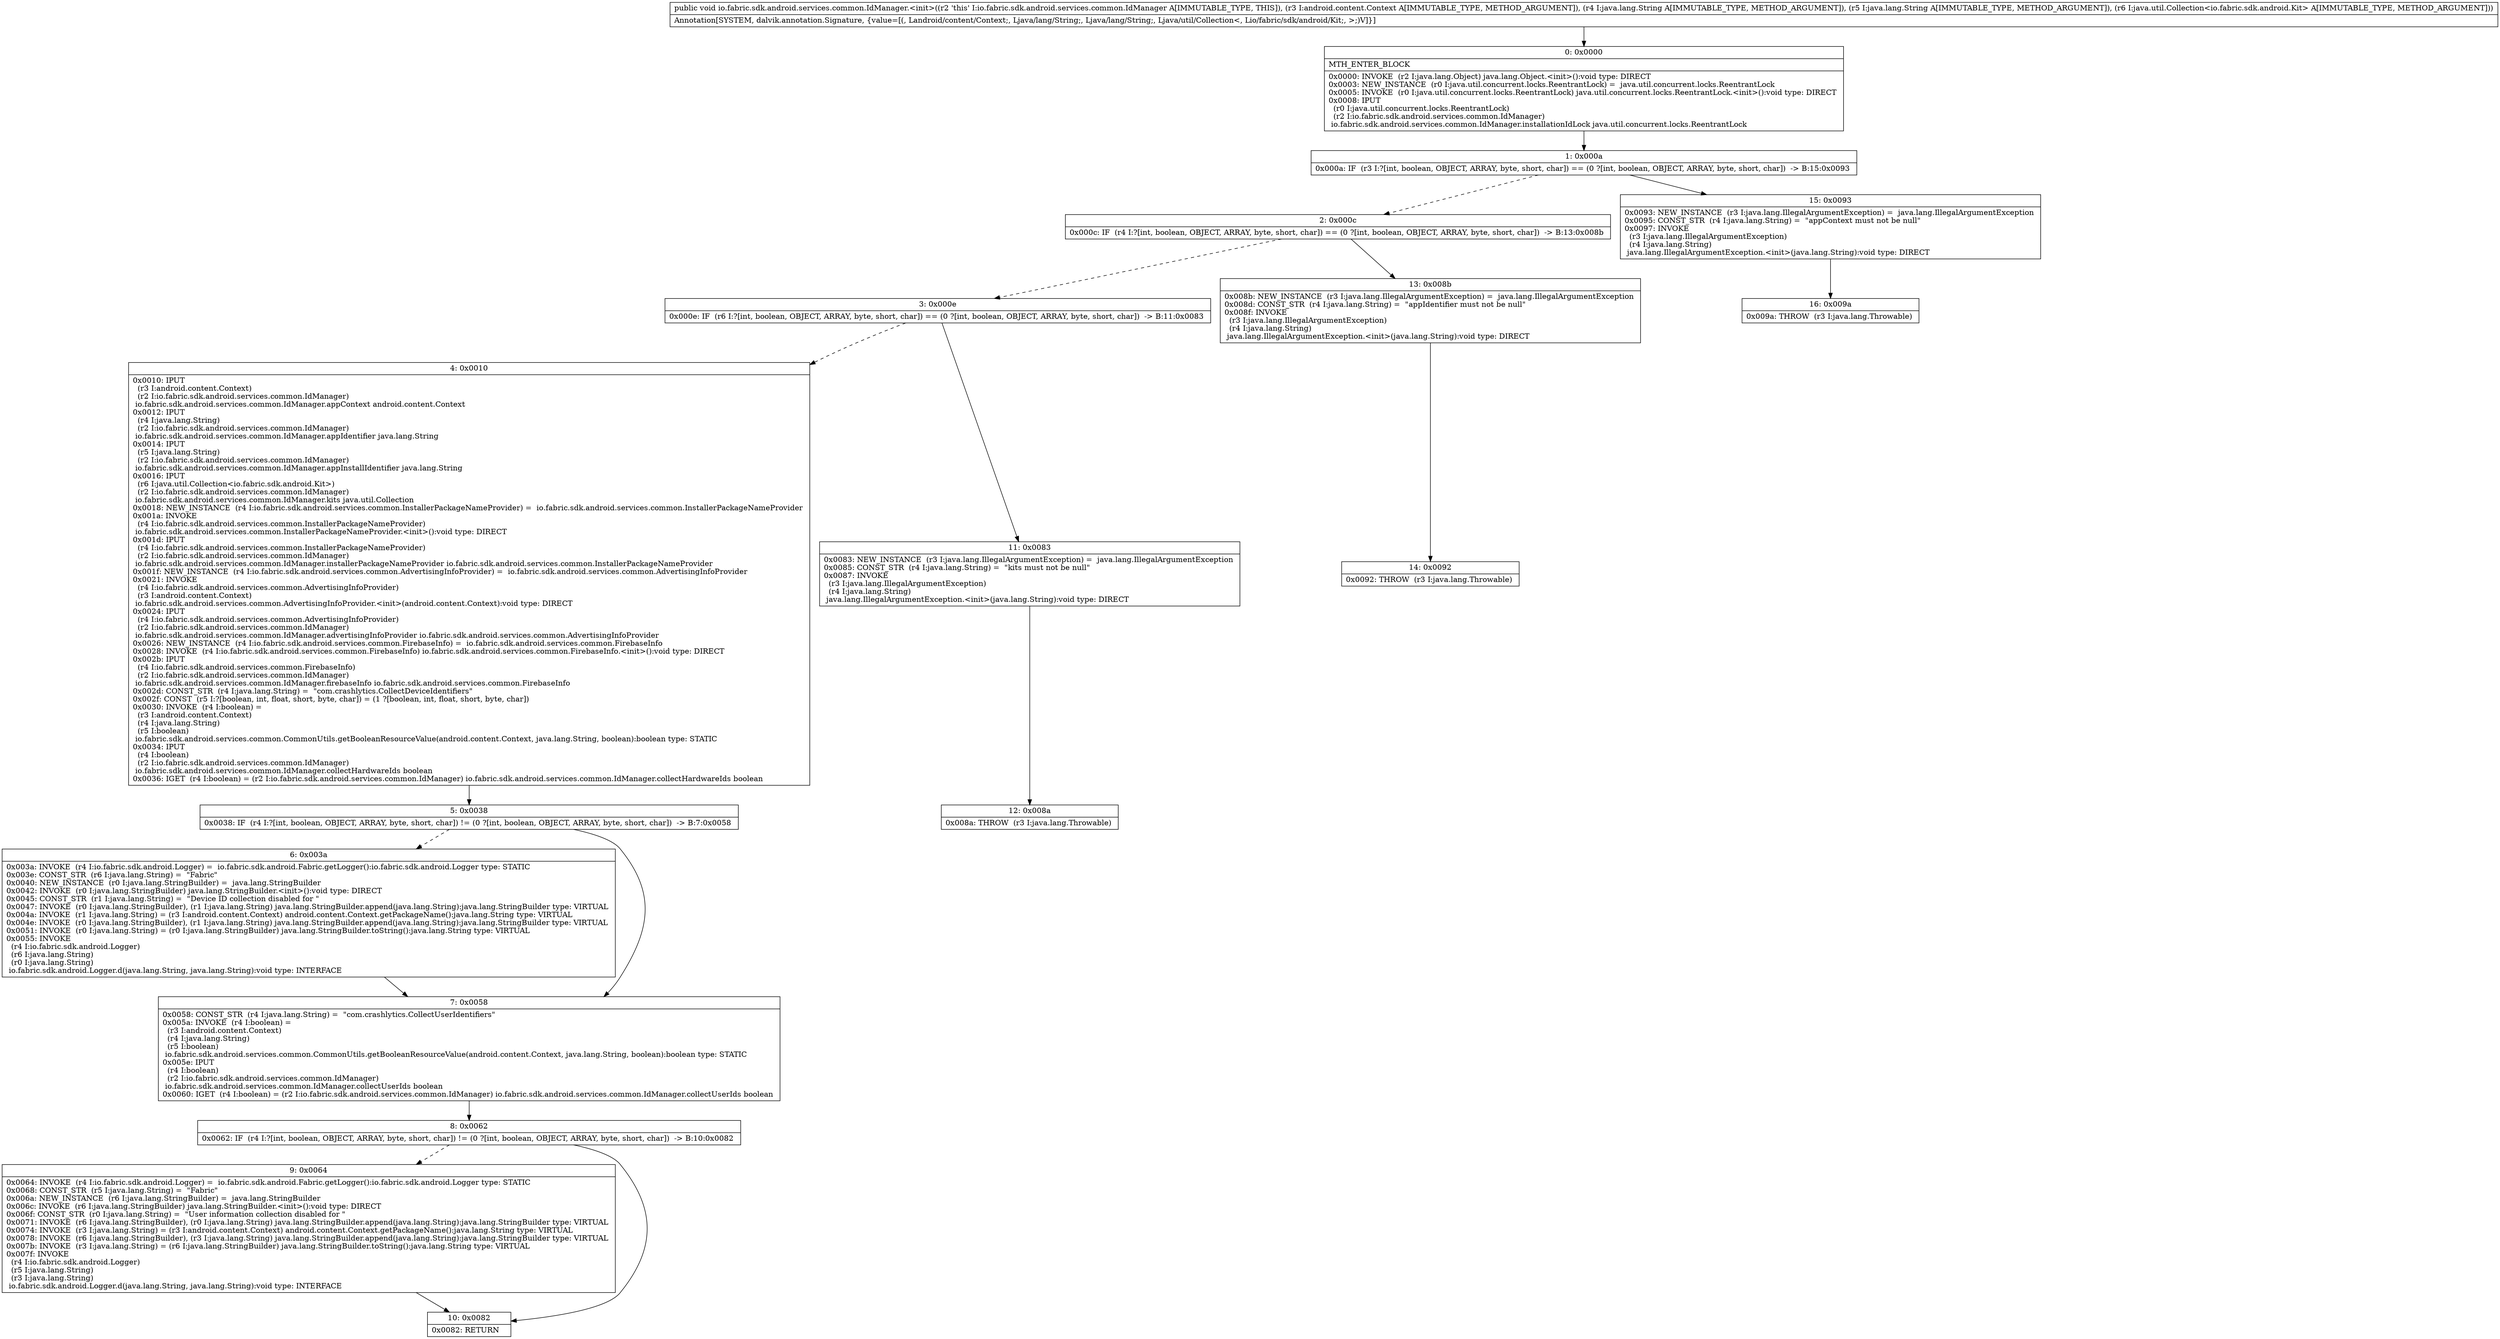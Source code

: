 digraph "CFG forio.fabric.sdk.android.services.common.IdManager.\<init\>(Landroid\/content\/Context;Ljava\/lang\/String;Ljava\/lang\/String;Ljava\/util\/Collection;)V" {
Node_0 [shape=record,label="{0\:\ 0x0000|MTH_ENTER_BLOCK\l|0x0000: INVOKE  (r2 I:java.lang.Object) java.lang.Object.\<init\>():void type: DIRECT \l0x0003: NEW_INSTANCE  (r0 I:java.util.concurrent.locks.ReentrantLock) =  java.util.concurrent.locks.ReentrantLock \l0x0005: INVOKE  (r0 I:java.util.concurrent.locks.ReentrantLock) java.util.concurrent.locks.ReentrantLock.\<init\>():void type: DIRECT \l0x0008: IPUT  \l  (r0 I:java.util.concurrent.locks.ReentrantLock)\l  (r2 I:io.fabric.sdk.android.services.common.IdManager)\l io.fabric.sdk.android.services.common.IdManager.installationIdLock java.util.concurrent.locks.ReentrantLock \l}"];
Node_1 [shape=record,label="{1\:\ 0x000a|0x000a: IF  (r3 I:?[int, boolean, OBJECT, ARRAY, byte, short, char]) == (0 ?[int, boolean, OBJECT, ARRAY, byte, short, char])  \-\> B:15:0x0093 \l}"];
Node_2 [shape=record,label="{2\:\ 0x000c|0x000c: IF  (r4 I:?[int, boolean, OBJECT, ARRAY, byte, short, char]) == (0 ?[int, boolean, OBJECT, ARRAY, byte, short, char])  \-\> B:13:0x008b \l}"];
Node_3 [shape=record,label="{3\:\ 0x000e|0x000e: IF  (r6 I:?[int, boolean, OBJECT, ARRAY, byte, short, char]) == (0 ?[int, boolean, OBJECT, ARRAY, byte, short, char])  \-\> B:11:0x0083 \l}"];
Node_4 [shape=record,label="{4\:\ 0x0010|0x0010: IPUT  \l  (r3 I:android.content.Context)\l  (r2 I:io.fabric.sdk.android.services.common.IdManager)\l io.fabric.sdk.android.services.common.IdManager.appContext android.content.Context \l0x0012: IPUT  \l  (r4 I:java.lang.String)\l  (r2 I:io.fabric.sdk.android.services.common.IdManager)\l io.fabric.sdk.android.services.common.IdManager.appIdentifier java.lang.String \l0x0014: IPUT  \l  (r5 I:java.lang.String)\l  (r2 I:io.fabric.sdk.android.services.common.IdManager)\l io.fabric.sdk.android.services.common.IdManager.appInstallIdentifier java.lang.String \l0x0016: IPUT  \l  (r6 I:java.util.Collection\<io.fabric.sdk.android.Kit\>)\l  (r2 I:io.fabric.sdk.android.services.common.IdManager)\l io.fabric.sdk.android.services.common.IdManager.kits java.util.Collection \l0x0018: NEW_INSTANCE  (r4 I:io.fabric.sdk.android.services.common.InstallerPackageNameProvider) =  io.fabric.sdk.android.services.common.InstallerPackageNameProvider \l0x001a: INVOKE  \l  (r4 I:io.fabric.sdk.android.services.common.InstallerPackageNameProvider)\l io.fabric.sdk.android.services.common.InstallerPackageNameProvider.\<init\>():void type: DIRECT \l0x001d: IPUT  \l  (r4 I:io.fabric.sdk.android.services.common.InstallerPackageNameProvider)\l  (r2 I:io.fabric.sdk.android.services.common.IdManager)\l io.fabric.sdk.android.services.common.IdManager.installerPackageNameProvider io.fabric.sdk.android.services.common.InstallerPackageNameProvider \l0x001f: NEW_INSTANCE  (r4 I:io.fabric.sdk.android.services.common.AdvertisingInfoProvider) =  io.fabric.sdk.android.services.common.AdvertisingInfoProvider \l0x0021: INVOKE  \l  (r4 I:io.fabric.sdk.android.services.common.AdvertisingInfoProvider)\l  (r3 I:android.content.Context)\l io.fabric.sdk.android.services.common.AdvertisingInfoProvider.\<init\>(android.content.Context):void type: DIRECT \l0x0024: IPUT  \l  (r4 I:io.fabric.sdk.android.services.common.AdvertisingInfoProvider)\l  (r2 I:io.fabric.sdk.android.services.common.IdManager)\l io.fabric.sdk.android.services.common.IdManager.advertisingInfoProvider io.fabric.sdk.android.services.common.AdvertisingInfoProvider \l0x0026: NEW_INSTANCE  (r4 I:io.fabric.sdk.android.services.common.FirebaseInfo) =  io.fabric.sdk.android.services.common.FirebaseInfo \l0x0028: INVOKE  (r4 I:io.fabric.sdk.android.services.common.FirebaseInfo) io.fabric.sdk.android.services.common.FirebaseInfo.\<init\>():void type: DIRECT \l0x002b: IPUT  \l  (r4 I:io.fabric.sdk.android.services.common.FirebaseInfo)\l  (r2 I:io.fabric.sdk.android.services.common.IdManager)\l io.fabric.sdk.android.services.common.IdManager.firebaseInfo io.fabric.sdk.android.services.common.FirebaseInfo \l0x002d: CONST_STR  (r4 I:java.lang.String) =  \"com.crashlytics.CollectDeviceIdentifiers\" \l0x002f: CONST  (r5 I:?[boolean, int, float, short, byte, char]) = (1 ?[boolean, int, float, short, byte, char]) \l0x0030: INVOKE  (r4 I:boolean) = \l  (r3 I:android.content.Context)\l  (r4 I:java.lang.String)\l  (r5 I:boolean)\l io.fabric.sdk.android.services.common.CommonUtils.getBooleanResourceValue(android.content.Context, java.lang.String, boolean):boolean type: STATIC \l0x0034: IPUT  \l  (r4 I:boolean)\l  (r2 I:io.fabric.sdk.android.services.common.IdManager)\l io.fabric.sdk.android.services.common.IdManager.collectHardwareIds boolean \l0x0036: IGET  (r4 I:boolean) = (r2 I:io.fabric.sdk.android.services.common.IdManager) io.fabric.sdk.android.services.common.IdManager.collectHardwareIds boolean \l}"];
Node_5 [shape=record,label="{5\:\ 0x0038|0x0038: IF  (r4 I:?[int, boolean, OBJECT, ARRAY, byte, short, char]) != (0 ?[int, boolean, OBJECT, ARRAY, byte, short, char])  \-\> B:7:0x0058 \l}"];
Node_6 [shape=record,label="{6\:\ 0x003a|0x003a: INVOKE  (r4 I:io.fabric.sdk.android.Logger) =  io.fabric.sdk.android.Fabric.getLogger():io.fabric.sdk.android.Logger type: STATIC \l0x003e: CONST_STR  (r6 I:java.lang.String) =  \"Fabric\" \l0x0040: NEW_INSTANCE  (r0 I:java.lang.StringBuilder) =  java.lang.StringBuilder \l0x0042: INVOKE  (r0 I:java.lang.StringBuilder) java.lang.StringBuilder.\<init\>():void type: DIRECT \l0x0045: CONST_STR  (r1 I:java.lang.String) =  \"Device ID collection disabled for \" \l0x0047: INVOKE  (r0 I:java.lang.StringBuilder), (r1 I:java.lang.String) java.lang.StringBuilder.append(java.lang.String):java.lang.StringBuilder type: VIRTUAL \l0x004a: INVOKE  (r1 I:java.lang.String) = (r3 I:android.content.Context) android.content.Context.getPackageName():java.lang.String type: VIRTUAL \l0x004e: INVOKE  (r0 I:java.lang.StringBuilder), (r1 I:java.lang.String) java.lang.StringBuilder.append(java.lang.String):java.lang.StringBuilder type: VIRTUAL \l0x0051: INVOKE  (r0 I:java.lang.String) = (r0 I:java.lang.StringBuilder) java.lang.StringBuilder.toString():java.lang.String type: VIRTUAL \l0x0055: INVOKE  \l  (r4 I:io.fabric.sdk.android.Logger)\l  (r6 I:java.lang.String)\l  (r0 I:java.lang.String)\l io.fabric.sdk.android.Logger.d(java.lang.String, java.lang.String):void type: INTERFACE \l}"];
Node_7 [shape=record,label="{7\:\ 0x0058|0x0058: CONST_STR  (r4 I:java.lang.String) =  \"com.crashlytics.CollectUserIdentifiers\" \l0x005a: INVOKE  (r4 I:boolean) = \l  (r3 I:android.content.Context)\l  (r4 I:java.lang.String)\l  (r5 I:boolean)\l io.fabric.sdk.android.services.common.CommonUtils.getBooleanResourceValue(android.content.Context, java.lang.String, boolean):boolean type: STATIC \l0x005e: IPUT  \l  (r4 I:boolean)\l  (r2 I:io.fabric.sdk.android.services.common.IdManager)\l io.fabric.sdk.android.services.common.IdManager.collectUserIds boolean \l0x0060: IGET  (r4 I:boolean) = (r2 I:io.fabric.sdk.android.services.common.IdManager) io.fabric.sdk.android.services.common.IdManager.collectUserIds boolean \l}"];
Node_8 [shape=record,label="{8\:\ 0x0062|0x0062: IF  (r4 I:?[int, boolean, OBJECT, ARRAY, byte, short, char]) != (0 ?[int, boolean, OBJECT, ARRAY, byte, short, char])  \-\> B:10:0x0082 \l}"];
Node_9 [shape=record,label="{9\:\ 0x0064|0x0064: INVOKE  (r4 I:io.fabric.sdk.android.Logger) =  io.fabric.sdk.android.Fabric.getLogger():io.fabric.sdk.android.Logger type: STATIC \l0x0068: CONST_STR  (r5 I:java.lang.String) =  \"Fabric\" \l0x006a: NEW_INSTANCE  (r6 I:java.lang.StringBuilder) =  java.lang.StringBuilder \l0x006c: INVOKE  (r6 I:java.lang.StringBuilder) java.lang.StringBuilder.\<init\>():void type: DIRECT \l0x006f: CONST_STR  (r0 I:java.lang.String) =  \"User information collection disabled for \" \l0x0071: INVOKE  (r6 I:java.lang.StringBuilder), (r0 I:java.lang.String) java.lang.StringBuilder.append(java.lang.String):java.lang.StringBuilder type: VIRTUAL \l0x0074: INVOKE  (r3 I:java.lang.String) = (r3 I:android.content.Context) android.content.Context.getPackageName():java.lang.String type: VIRTUAL \l0x0078: INVOKE  (r6 I:java.lang.StringBuilder), (r3 I:java.lang.String) java.lang.StringBuilder.append(java.lang.String):java.lang.StringBuilder type: VIRTUAL \l0x007b: INVOKE  (r3 I:java.lang.String) = (r6 I:java.lang.StringBuilder) java.lang.StringBuilder.toString():java.lang.String type: VIRTUAL \l0x007f: INVOKE  \l  (r4 I:io.fabric.sdk.android.Logger)\l  (r5 I:java.lang.String)\l  (r3 I:java.lang.String)\l io.fabric.sdk.android.Logger.d(java.lang.String, java.lang.String):void type: INTERFACE \l}"];
Node_10 [shape=record,label="{10\:\ 0x0082|0x0082: RETURN   \l}"];
Node_11 [shape=record,label="{11\:\ 0x0083|0x0083: NEW_INSTANCE  (r3 I:java.lang.IllegalArgumentException) =  java.lang.IllegalArgumentException \l0x0085: CONST_STR  (r4 I:java.lang.String) =  \"kits must not be null\" \l0x0087: INVOKE  \l  (r3 I:java.lang.IllegalArgumentException)\l  (r4 I:java.lang.String)\l java.lang.IllegalArgumentException.\<init\>(java.lang.String):void type: DIRECT \l}"];
Node_12 [shape=record,label="{12\:\ 0x008a|0x008a: THROW  (r3 I:java.lang.Throwable) \l}"];
Node_13 [shape=record,label="{13\:\ 0x008b|0x008b: NEW_INSTANCE  (r3 I:java.lang.IllegalArgumentException) =  java.lang.IllegalArgumentException \l0x008d: CONST_STR  (r4 I:java.lang.String) =  \"appIdentifier must not be null\" \l0x008f: INVOKE  \l  (r3 I:java.lang.IllegalArgumentException)\l  (r4 I:java.lang.String)\l java.lang.IllegalArgumentException.\<init\>(java.lang.String):void type: DIRECT \l}"];
Node_14 [shape=record,label="{14\:\ 0x0092|0x0092: THROW  (r3 I:java.lang.Throwable) \l}"];
Node_15 [shape=record,label="{15\:\ 0x0093|0x0093: NEW_INSTANCE  (r3 I:java.lang.IllegalArgumentException) =  java.lang.IllegalArgumentException \l0x0095: CONST_STR  (r4 I:java.lang.String) =  \"appContext must not be null\" \l0x0097: INVOKE  \l  (r3 I:java.lang.IllegalArgumentException)\l  (r4 I:java.lang.String)\l java.lang.IllegalArgumentException.\<init\>(java.lang.String):void type: DIRECT \l}"];
Node_16 [shape=record,label="{16\:\ 0x009a|0x009a: THROW  (r3 I:java.lang.Throwable) \l}"];
MethodNode[shape=record,label="{public void io.fabric.sdk.android.services.common.IdManager.\<init\>((r2 'this' I:io.fabric.sdk.android.services.common.IdManager A[IMMUTABLE_TYPE, THIS]), (r3 I:android.content.Context A[IMMUTABLE_TYPE, METHOD_ARGUMENT]), (r4 I:java.lang.String A[IMMUTABLE_TYPE, METHOD_ARGUMENT]), (r5 I:java.lang.String A[IMMUTABLE_TYPE, METHOD_ARGUMENT]), (r6 I:java.util.Collection\<io.fabric.sdk.android.Kit\> A[IMMUTABLE_TYPE, METHOD_ARGUMENT]))  | Annotation[SYSTEM, dalvik.annotation.Signature, \{value=[(, Landroid\/content\/Context;, Ljava\/lang\/String;, Ljava\/lang\/String;, Ljava\/util\/Collection\<, Lio\/fabric\/sdk\/android\/Kit;, \>;)V]\}]\l}"];
MethodNode -> Node_0;
Node_0 -> Node_1;
Node_1 -> Node_2[style=dashed];
Node_1 -> Node_15;
Node_2 -> Node_3[style=dashed];
Node_2 -> Node_13;
Node_3 -> Node_4[style=dashed];
Node_3 -> Node_11;
Node_4 -> Node_5;
Node_5 -> Node_6[style=dashed];
Node_5 -> Node_7;
Node_6 -> Node_7;
Node_7 -> Node_8;
Node_8 -> Node_9[style=dashed];
Node_8 -> Node_10;
Node_9 -> Node_10;
Node_11 -> Node_12;
Node_13 -> Node_14;
Node_15 -> Node_16;
}

